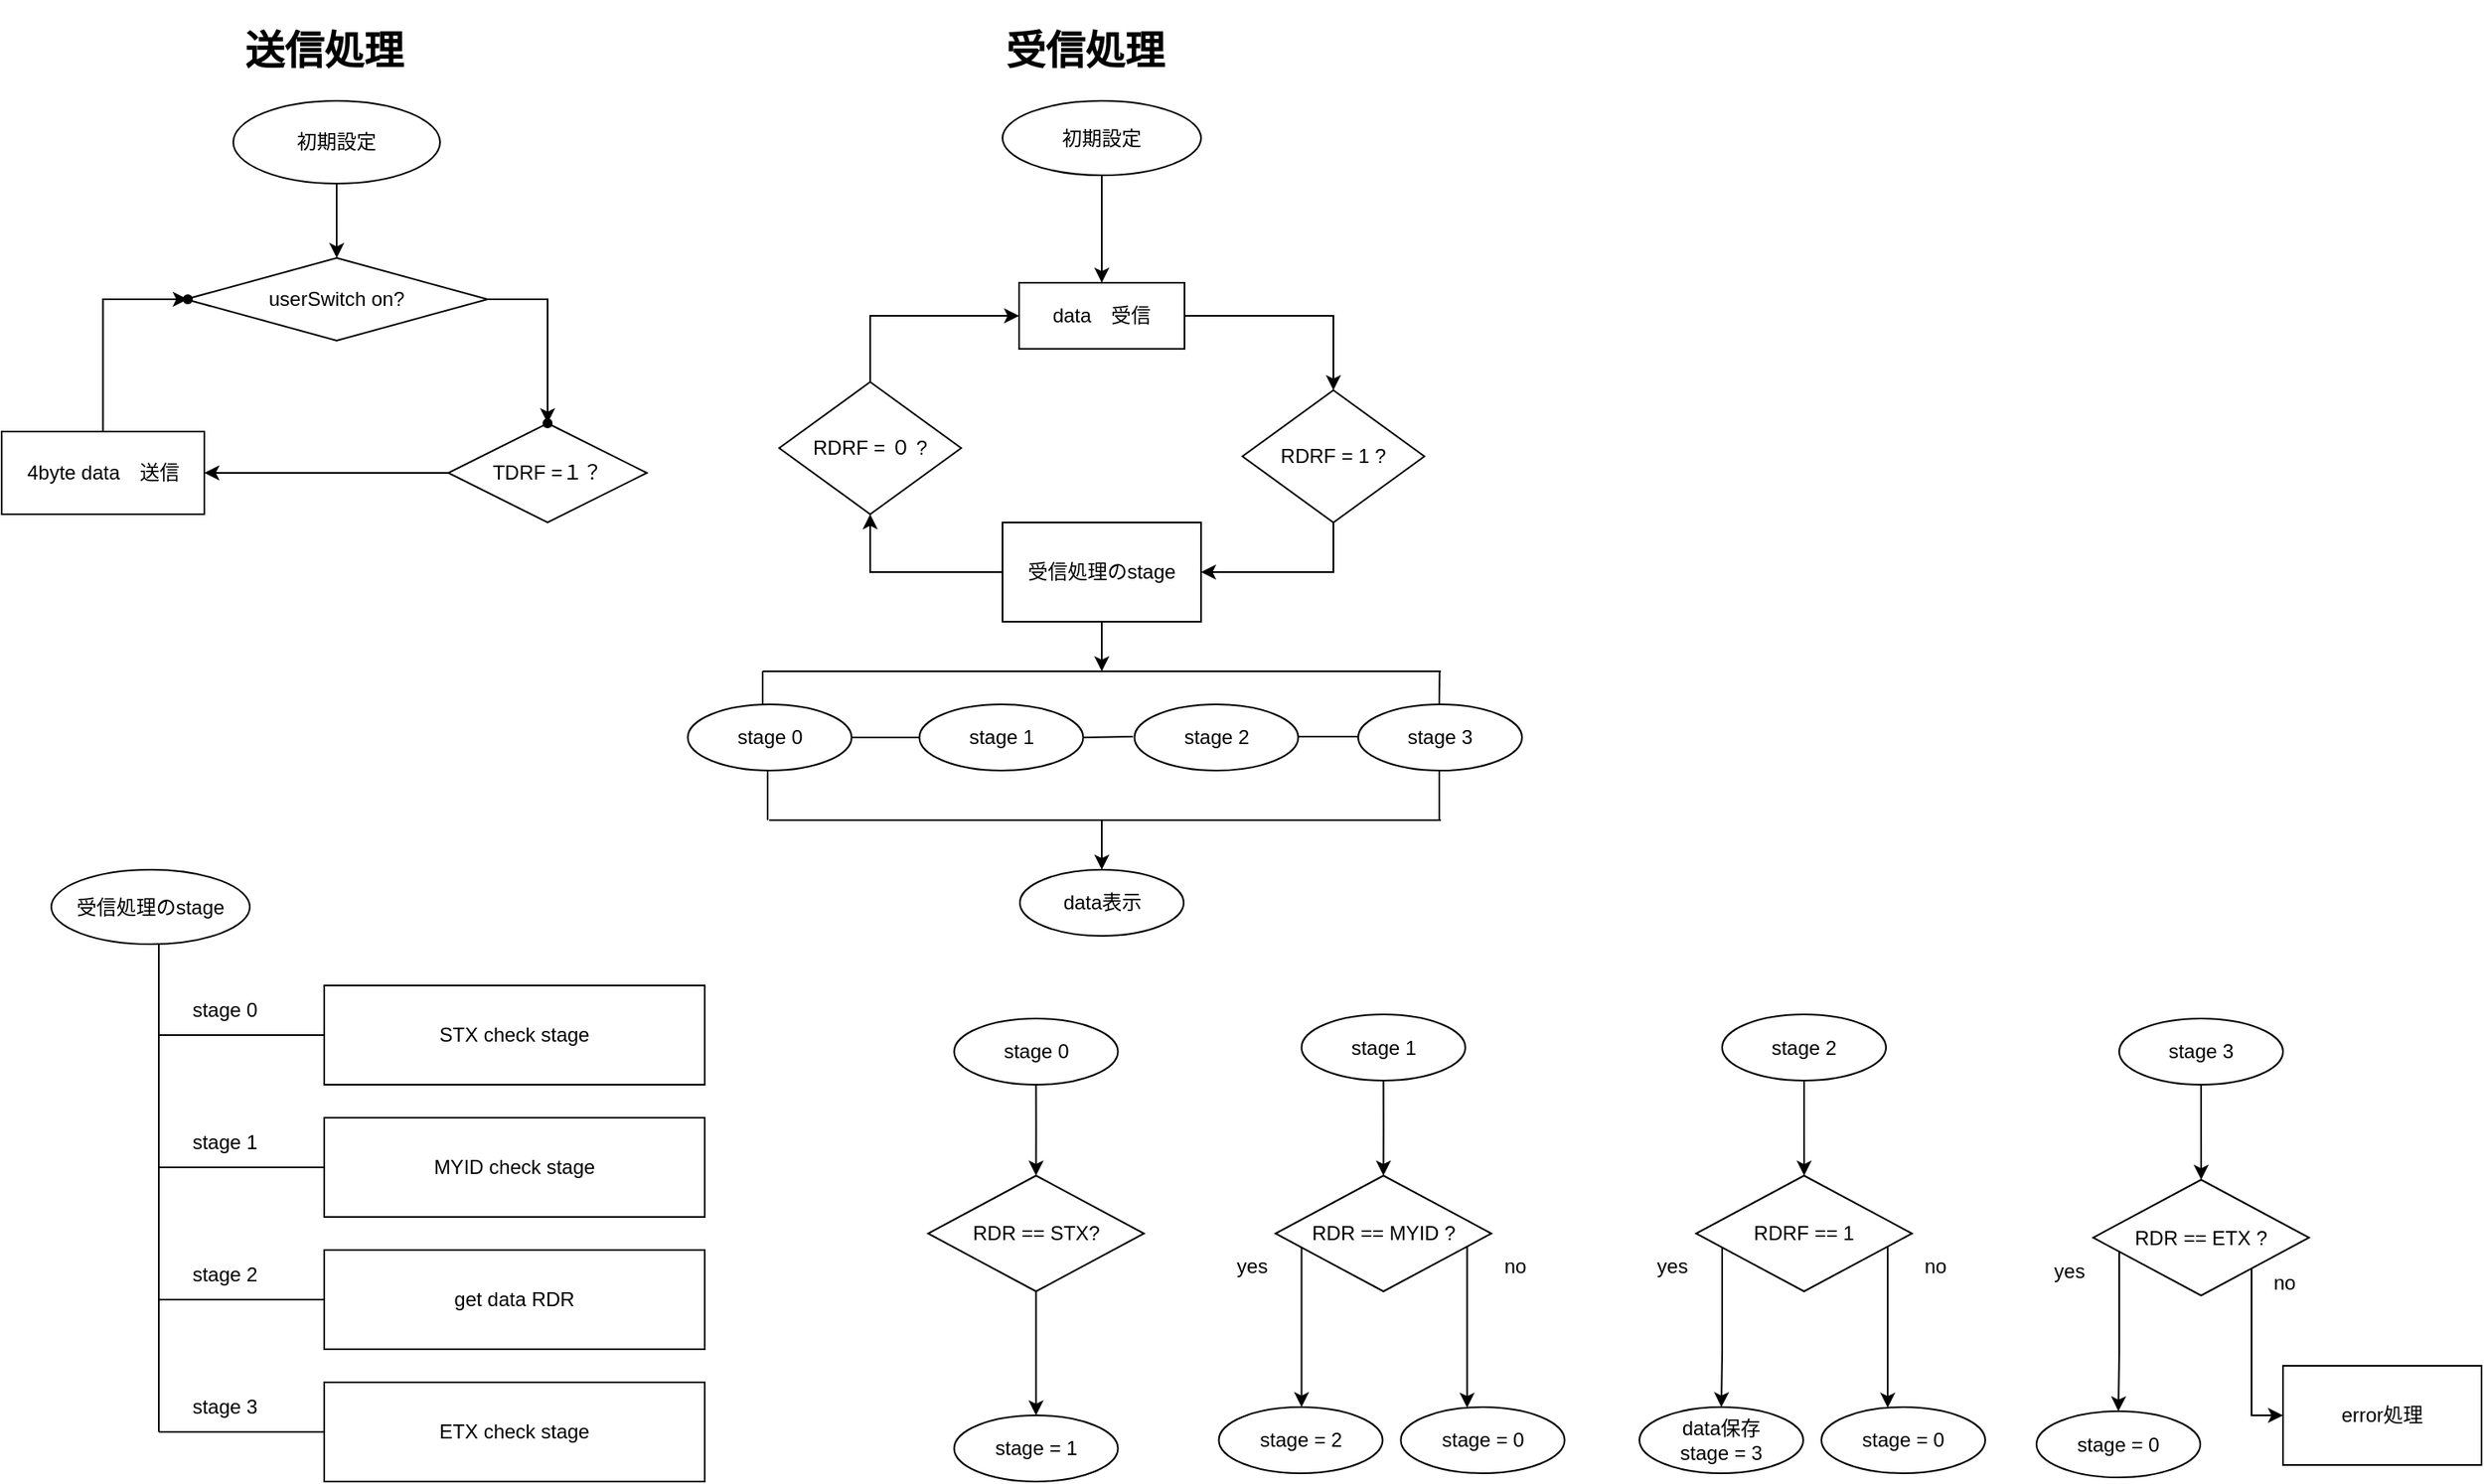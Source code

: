 <mxfile version="22.1.3" type="device">
  <diagram id="C5RBs43oDa-KdzZeNtuy" name="Page-1">
    <mxGraphModel dx="1924" dy="599" grid="1" gridSize="10" guides="1" tooltips="1" connect="1" arrows="1" fold="1" page="1" pageScale="1" pageWidth="827" pageHeight="1169" math="0" shadow="0">
      <root>
        <mxCell id="WIyWlLk6GJQsqaUBKTNV-0" />
        <mxCell id="WIyWlLk6GJQsqaUBKTNV-1" parent="WIyWlLk6GJQsqaUBKTNV-0" />
        <mxCell id="ff5ckGvmiDGc_hab8ddk-8" value="" style="edgeStyle=orthogonalEdgeStyle;rounded=0;orthogonalLoop=1;jettySize=auto;html=1;" edge="1" parent="WIyWlLk6GJQsqaUBKTNV-1" source="ff5ckGvmiDGc_hab8ddk-0" target="ff5ckGvmiDGc_hab8ddk-3">
          <mxGeometry relative="1" as="geometry" />
        </mxCell>
        <mxCell id="ff5ckGvmiDGc_hab8ddk-0" value="初期設定" style="ellipse;whiteSpace=wrap;html=1;" vertex="1" parent="WIyWlLk6GJQsqaUBKTNV-1">
          <mxGeometry x="90" y="95" width="125" height="50" as="geometry" />
        </mxCell>
        <mxCell id="ff5ckGvmiDGc_hab8ddk-2" value="&lt;h1 style=&quot;border-color: var(--border-color); text-align: left;&quot;&gt;送信処理&lt;/h1&gt;" style="text;html=1;strokeColor=none;fillColor=none;align=center;verticalAlign=middle;whiteSpace=wrap;rounded=0;" vertex="1" parent="WIyWlLk6GJQsqaUBKTNV-1">
          <mxGeometry x="90" y="50" width="110" height="30" as="geometry" />
        </mxCell>
        <mxCell id="ff5ckGvmiDGc_hab8ddk-10" value="" style="edgeStyle=orthogonalEdgeStyle;rounded=0;orthogonalLoop=1;jettySize=auto;html=1;" edge="1" parent="WIyWlLk6GJQsqaUBKTNV-1" source="ff5ckGvmiDGc_hab8ddk-3" target="ff5ckGvmiDGc_hab8ddk-9">
          <mxGeometry relative="1" as="geometry" />
        </mxCell>
        <mxCell id="ff5ckGvmiDGc_hab8ddk-3" value="userSwitch on?" style="rhombus;whiteSpace=wrap;html=1;" vertex="1" parent="WIyWlLk6GJQsqaUBKTNV-1">
          <mxGeometry x="61.25" y="190" width="182.5" height="50" as="geometry" />
        </mxCell>
        <mxCell id="ff5ckGvmiDGc_hab8ddk-13" value="" style="edgeStyle=orthogonalEdgeStyle;rounded=0;orthogonalLoop=1;jettySize=auto;html=1;" edge="1" parent="WIyWlLk6GJQsqaUBKTNV-1" source="ff5ckGvmiDGc_hab8ddk-5" target="ff5ckGvmiDGc_hab8ddk-12">
          <mxGeometry relative="1" as="geometry">
            <Array as="points">
              <mxPoint x="11" y="215" />
            </Array>
          </mxGeometry>
        </mxCell>
        <mxCell id="ff5ckGvmiDGc_hab8ddk-5" value="4byte data　送信" style="rounded=0;whiteSpace=wrap;html=1;" vertex="1" parent="WIyWlLk6GJQsqaUBKTNV-1">
          <mxGeometry x="-50" y="295" width="122.5" height="50" as="geometry" />
        </mxCell>
        <mxCell id="ff5ckGvmiDGc_hab8ddk-11" value="" style="edgeStyle=orthogonalEdgeStyle;rounded=0;orthogonalLoop=1;jettySize=auto;html=1;" edge="1" parent="WIyWlLk6GJQsqaUBKTNV-1" source="ff5ckGvmiDGc_hab8ddk-7" target="ff5ckGvmiDGc_hab8ddk-5">
          <mxGeometry relative="1" as="geometry" />
        </mxCell>
        <mxCell id="ff5ckGvmiDGc_hab8ddk-7" value="TDRF =１？" style="rhombus;whiteSpace=wrap;html=1;" vertex="1" parent="WIyWlLk6GJQsqaUBKTNV-1">
          <mxGeometry x="220" y="290" width="120" height="60" as="geometry" />
        </mxCell>
        <mxCell id="ff5ckGvmiDGc_hab8ddk-9" value="" style="shape=waypoint;sketch=0;size=6;pointerEvents=1;points=[];fillColor=default;resizable=0;rotatable=0;perimeter=centerPerimeter;snapToPoint=1;" vertex="1" parent="WIyWlLk6GJQsqaUBKTNV-1">
          <mxGeometry x="270" y="280" width="20" height="20" as="geometry" />
        </mxCell>
        <mxCell id="ff5ckGvmiDGc_hab8ddk-12" value="" style="shape=waypoint;sketch=0;size=6;pointerEvents=1;points=[];fillColor=default;resizable=0;rotatable=0;perimeter=centerPerimeter;snapToPoint=1;rounded=0;" vertex="1" parent="WIyWlLk6GJQsqaUBKTNV-1">
          <mxGeometry x="52.5" y="205" width="20" height="20" as="geometry" />
        </mxCell>
        <mxCell id="ff5ckGvmiDGc_hab8ddk-14" value="&lt;h1 style=&quot;border-color: var(--border-color); text-align: left;&quot;&gt;受信処理&lt;/h1&gt;" style="text;html=1;strokeColor=none;fillColor=none;align=center;verticalAlign=middle;whiteSpace=wrap;rounded=0;" vertex="1" parent="WIyWlLk6GJQsqaUBKTNV-1">
          <mxGeometry x="540" y="50" width="130" height="30" as="geometry" />
        </mxCell>
        <mxCell id="ff5ckGvmiDGc_hab8ddk-26" value="" style="edgeStyle=orthogonalEdgeStyle;rounded=0;orthogonalLoop=1;jettySize=auto;html=1;" edge="1" parent="WIyWlLk6GJQsqaUBKTNV-1" source="ff5ckGvmiDGc_hab8ddk-15" target="ff5ckGvmiDGc_hab8ddk-17">
          <mxGeometry relative="1" as="geometry" />
        </mxCell>
        <mxCell id="ff5ckGvmiDGc_hab8ddk-15" value="初期設定" style="ellipse;whiteSpace=wrap;html=1;" vertex="1" parent="WIyWlLk6GJQsqaUBKTNV-1">
          <mxGeometry x="555" y="95" width="120" height="45" as="geometry" />
        </mxCell>
        <mxCell id="ff5ckGvmiDGc_hab8ddk-25" value="" style="edgeStyle=orthogonalEdgeStyle;rounded=0;orthogonalLoop=1;jettySize=auto;html=1;" edge="1" parent="WIyWlLk6GJQsqaUBKTNV-1" source="ff5ckGvmiDGc_hab8ddk-17" target="ff5ckGvmiDGc_hab8ddk-19">
          <mxGeometry relative="1" as="geometry" />
        </mxCell>
        <mxCell id="ff5ckGvmiDGc_hab8ddk-17" value="data　受信" style="rounded=0;whiteSpace=wrap;html=1;" vertex="1" parent="WIyWlLk6GJQsqaUBKTNV-1">
          <mxGeometry x="565" y="205" width="100" height="40" as="geometry" />
        </mxCell>
        <mxCell id="ff5ckGvmiDGc_hab8ddk-23" value="" style="edgeStyle=orthogonalEdgeStyle;rounded=0;orthogonalLoop=1;jettySize=auto;html=1;" edge="1" parent="WIyWlLk6GJQsqaUBKTNV-1" source="ff5ckGvmiDGc_hab8ddk-18" target="ff5ckGvmiDGc_hab8ddk-17">
          <mxGeometry relative="1" as="geometry">
            <Array as="points">
              <mxPoint x="475" y="225" />
            </Array>
          </mxGeometry>
        </mxCell>
        <mxCell id="ff5ckGvmiDGc_hab8ddk-18" value="RDRF = ０ ?" style="rhombus;whiteSpace=wrap;html=1;" vertex="1" parent="WIyWlLk6GJQsqaUBKTNV-1">
          <mxGeometry x="420" y="265" width="110" height="80" as="geometry" />
        </mxCell>
        <mxCell id="ff5ckGvmiDGc_hab8ddk-21" value="" style="edgeStyle=orthogonalEdgeStyle;rounded=0;orthogonalLoop=1;jettySize=auto;html=1;" edge="1" parent="WIyWlLk6GJQsqaUBKTNV-1" source="ff5ckGvmiDGc_hab8ddk-19" target="ff5ckGvmiDGc_hab8ddk-20">
          <mxGeometry relative="1" as="geometry">
            <Array as="points">
              <mxPoint x="755" y="380" />
            </Array>
          </mxGeometry>
        </mxCell>
        <mxCell id="ff5ckGvmiDGc_hab8ddk-19" value="RDRF = 1 ?" style="rhombus;whiteSpace=wrap;html=1;" vertex="1" parent="WIyWlLk6GJQsqaUBKTNV-1">
          <mxGeometry x="700" y="270" width="110" height="80" as="geometry" />
        </mxCell>
        <mxCell id="ff5ckGvmiDGc_hab8ddk-22" value="" style="edgeStyle=orthogonalEdgeStyle;rounded=0;orthogonalLoop=1;jettySize=auto;html=1;" edge="1" parent="WIyWlLk6GJQsqaUBKTNV-1" source="ff5ckGvmiDGc_hab8ddk-20" target="ff5ckGvmiDGc_hab8ddk-18">
          <mxGeometry relative="1" as="geometry" />
        </mxCell>
        <mxCell id="ff5ckGvmiDGc_hab8ddk-79" value="" style="edgeStyle=orthogonalEdgeStyle;rounded=0;orthogonalLoop=1;jettySize=auto;html=1;" edge="1" parent="WIyWlLk6GJQsqaUBKTNV-1" source="ff5ckGvmiDGc_hab8ddk-20">
          <mxGeometry relative="1" as="geometry">
            <mxPoint x="615" y="440" as="targetPoint" />
          </mxGeometry>
        </mxCell>
        <mxCell id="ff5ckGvmiDGc_hab8ddk-20" value="受信処理のstage" style="rounded=0;whiteSpace=wrap;html=1;" vertex="1" parent="WIyWlLk6GJQsqaUBKTNV-1">
          <mxGeometry x="555" y="350" width="120" height="60" as="geometry" />
        </mxCell>
        <mxCell id="ff5ckGvmiDGc_hab8ddk-29" value="受信処理のstage" style="ellipse;whiteSpace=wrap;html=1;" vertex="1" parent="WIyWlLk6GJQsqaUBKTNV-1">
          <mxGeometry x="-20" y="560" width="120" height="45" as="geometry" />
        </mxCell>
        <mxCell id="ff5ckGvmiDGc_hab8ddk-30" value="" style="endArrow=none;html=1;rounded=0;" edge="1" parent="WIyWlLk6GJQsqaUBKTNV-1">
          <mxGeometry width="50" height="50" relative="1" as="geometry">
            <mxPoint x="45" y="900" as="sourcePoint" />
            <mxPoint x="45" y="605" as="targetPoint" />
          </mxGeometry>
        </mxCell>
        <mxCell id="ff5ckGvmiDGc_hab8ddk-31" value="" style="endArrow=none;html=1;rounded=0;" edge="1" parent="WIyWlLk6GJQsqaUBKTNV-1">
          <mxGeometry width="50" height="50" relative="1" as="geometry">
            <mxPoint x="45" y="660" as="sourcePoint" />
            <mxPoint x="145" y="660" as="targetPoint" />
          </mxGeometry>
        </mxCell>
        <mxCell id="ff5ckGvmiDGc_hab8ddk-32" value="" style="endArrow=none;html=1;rounded=0;" edge="1" parent="WIyWlLk6GJQsqaUBKTNV-1">
          <mxGeometry width="50" height="50" relative="1" as="geometry">
            <mxPoint x="45" y="740" as="sourcePoint" />
            <mxPoint x="145" y="740" as="targetPoint" />
          </mxGeometry>
        </mxCell>
        <mxCell id="ff5ckGvmiDGc_hab8ddk-33" value="" style="endArrow=none;html=1;rounded=0;" edge="1" parent="WIyWlLk6GJQsqaUBKTNV-1">
          <mxGeometry width="50" height="50" relative="1" as="geometry">
            <mxPoint x="45" y="900" as="sourcePoint" />
            <mxPoint x="145" y="900" as="targetPoint" />
          </mxGeometry>
        </mxCell>
        <mxCell id="ff5ckGvmiDGc_hab8ddk-34" value="" style="endArrow=none;html=1;rounded=0;" edge="1" parent="WIyWlLk6GJQsqaUBKTNV-1">
          <mxGeometry width="50" height="50" relative="1" as="geometry">
            <mxPoint x="45" y="820" as="sourcePoint" />
            <mxPoint x="145" y="820" as="targetPoint" />
          </mxGeometry>
        </mxCell>
        <mxCell id="ff5ckGvmiDGc_hab8ddk-35" value="STX check stage" style="rounded=0;whiteSpace=wrap;html=1;" vertex="1" parent="WIyWlLk6GJQsqaUBKTNV-1">
          <mxGeometry x="145" y="630" width="230" height="60" as="geometry" />
        </mxCell>
        <mxCell id="ff5ckGvmiDGc_hab8ddk-36" value="MYID check stage" style="rounded=0;whiteSpace=wrap;html=1;" vertex="1" parent="WIyWlLk6GJQsqaUBKTNV-1">
          <mxGeometry x="145" y="710" width="230" height="60" as="geometry" />
        </mxCell>
        <mxCell id="ff5ckGvmiDGc_hab8ddk-37" value="get data RDR" style="rounded=0;whiteSpace=wrap;html=1;" vertex="1" parent="WIyWlLk6GJQsqaUBKTNV-1">
          <mxGeometry x="145" y="790" width="230" height="60" as="geometry" />
        </mxCell>
        <mxCell id="ff5ckGvmiDGc_hab8ddk-38" value="ETX check stage" style="rounded=0;whiteSpace=wrap;html=1;" vertex="1" parent="WIyWlLk6GJQsqaUBKTNV-1">
          <mxGeometry x="145" y="870" width="230" height="60" as="geometry" />
        </mxCell>
        <mxCell id="ff5ckGvmiDGc_hab8ddk-39" value="stage&amp;nbsp;0" style="text;html=1;strokeColor=none;fillColor=none;align=center;verticalAlign=middle;whiteSpace=wrap;rounded=0;" vertex="1" parent="WIyWlLk6GJQsqaUBKTNV-1">
          <mxGeometry x="55" y="630" width="60" height="30" as="geometry" />
        </mxCell>
        <mxCell id="ff5ckGvmiDGc_hab8ddk-40" value="stage&amp;nbsp;1" style="text;html=1;strokeColor=none;fillColor=none;align=center;verticalAlign=middle;whiteSpace=wrap;rounded=0;" vertex="1" parent="WIyWlLk6GJQsqaUBKTNV-1">
          <mxGeometry x="55" y="710" width="60" height="30" as="geometry" />
        </mxCell>
        <mxCell id="ff5ckGvmiDGc_hab8ddk-41" value="stage&amp;nbsp;2" style="text;html=1;strokeColor=none;fillColor=none;align=center;verticalAlign=middle;whiteSpace=wrap;rounded=0;" vertex="1" parent="WIyWlLk6GJQsqaUBKTNV-1">
          <mxGeometry x="55" y="790" width="60" height="30" as="geometry" />
        </mxCell>
        <mxCell id="ff5ckGvmiDGc_hab8ddk-42" value="stage&amp;nbsp;3" style="text;html=1;strokeColor=none;fillColor=none;align=center;verticalAlign=middle;whiteSpace=wrap;rounded=0;" vertex="1" parent="WIyWlLk6GJQsqaUBKTNV-1">
          <mxGeometry x="55" y="870" width="60" height="30" as="geometry" />
        </mxCell>
        <mxCell id="ff5ckGvmiDGc_hab8ddk-55" value="" style="edgeStyle=orthogonalEdgeStyle;rounded=0;orthogonalLoop=1;jettySize=auto;html=1;" edge="1" parent="WIyWlLk6GJQsqaUBKTNV-1" source="ff5ckGvmiDGc_hab8ddk-45" target="ff5ckGvmiDGc_hab8ddk-51">
          <mxGeometry relative="1" as="geometry" />
        </mxCell>
        <mxCell id="ff5ckGvmiDGc_hab8ddk-45" value="stage 0" style="ellipse;whiteSpace=wrap;html=1;" vertex="1" parent="WIyWlLk6GJQsqaUBKTNV-1">
          <mxGeometry x="525.75" y="650" width="99" height="40" as="geometry" />
        </mxCell>
        <mxCell id="ff5ckGvmiDGc_hab8ddk-56" value="" style="edgeStyle=orthogonalEdgeStyle;rounded=0;orthogonalLoop=1;jettySize=auto;html=1;" edge="1" parent="WIyWlLk6GJQsqaUBKTNV-1" source="ff5ckGvmiDGc_hab8ddk-51" target="ff5ckGvmiDGc_hab8ddk-53">
          <mxGeometry relative="1" as="geometry" />
        </mxCell>
        <mxCell id="ff5ckGvmiDGc_hab8ddk-51" value="RDR == STX?" style="rhombus;whiteSpace=wrap;html=1;" vertex="1" parent="WIyWlLk6GJQsqaUBKTNV-1">
          <mxGeometry x="510" y="745" width="130.5" height="70" as="geometry" />
        </mxCell>
        <mxCell id="ff5ckGvmiDGc_hab8ddk-53" value="stage = 1" style="ellipse;whiteSpace=wrap;html=1;" vertex="1" parent="WIyWlLk6GJQsqaUBKTNV-1">
          <mxGeometry x="525.75" y="890" width="99" height="40" as="geometry" />
        </mxCell>
        <mxCell id="ff5ckGvmiDGc_hab8ddk-59" value="" style="edgeStyle=orthogonalEdgeStyle;rounded=0;orthogonalLoop=1;jettySize=auto;html=1;" edge="1" parent="WIyWlLk6GJQsqaUBKTNV-1" source="ff5ckGvmiDGc_hab8ddk-57" target="ff5ckGvmiDGc_hab8ddk-58">
          <mxGeometry relative="1" as="geometry" />
        </mxCell>
        <mxCell id="ff5ckGvmiDGc_hab8ddk-57" value="stage 1" style="ellipse;whiteSpace=wrap;html=1;" vertex="1" parent="WIyWlLk6GJQsqaUBKTNV-1">
          <mxGeometry x="735.75" y="647.5" width="99" height="40" as="geometry" />
        </mxCell>
        <mxCell id="ff5ckGvmiDGc_hab8ddk-61" value="" style="edgeStyle=orthogonalEdgeStyle;rounded=0;orthogonalLoop=1;jettySize=auto;html=1;" edge="1" parent="WIyWlLk6GJQsqaUBKTNV-1" source="ff5ckGvmiDGc_hab8ddk-58" target="ff5ckGvmiDGc_hab8ddk-60">
          <mxGeometry relative="1" as="geometry">
            <Array as="points">
              <mxPoint x="735.75" y="850" />
            </Array>
          </mxGeometry>
        </mxCell>
        <mxCell id="ff5ckGvmiDGc_hab8ddk-64" value="" style="edgeStyle=orthogonalEdgeStyle;rounded=0;orthogonalLoop=1;jettySize=auto;html=1;" edge="1" parent="WIyWlLk6GJQsqaUBKTNV-1" source="ff5ckGvmiDGc_hab8ddk-58" target="ff5ckGvmiDGc_hab8ddk-63">
          <mxGeometry relative="1" as="geometry">
            <Array as="points">
              <mxPoint x="845.75" y="785" />
              <mxPoint x="845.75" y="785" />
            </Array>
          </mxGeometry>
        </mxCell>
        <mxCell id="ff5ckGvmiDGc_hab8ddk-58" value="RDR == MYID ?" style="rhombus;whiteSpace=wrap;html=1;" vertex="1" parent="WIyWlLk6GJQsqaUBKTNV-1">
          <mxGeometry x="720" y="745" width="130.5" height="70" as="geometry" />
        </mxCell>
        <mxCell id="ff5ckGvmiDGc_hab8ddk-60" value="stage = 2" style="ellipse;whiteSpace=wrap;html=1;" vertex="1" parent="WIyWlLk6GJQsqaUBKTNV-1">
          <mxGeometry x="685.75" y="885" width="99" height="40" as="geometry" />
        </mxCell>
        <mxCell id="ff5ckGvmiDGc_hab8ddk-63" value="stage = 0" style="ellipse;whiteSpace=wrap;html=1;" vertex="1" parent="WIyWlLk6GJQsqaUBKTNV-1">
          <mxGeometry x="795.75" y="885" width="99" height="40" as="geometry" />
        </mxCell>
        <mxCell id="ff5ckGvmiDGc_hab8ddk-65" value="yes" style="text;html=1;strokeColor=none;fillColor=none;align=center;verticalAlign=middle;whiteSpace=wrap;rounded=0;" vertex="1" parent="WIyWlLk6GJQsqaUBKTNV-1">
          <mxGeometry x="675.75" y="785" width="60" height="30" as="geometry" />
        </mxCell>
        <mxCell id="ff5ckGvmiDGc_hab8ddk-67" value="no" style="text;html=1;strokeColor=none;fillColor=none;align=center;verticalAlign=middle;whiteSpace=wrap;rounded=0;" vertex="1" parent="WIyWlLk6GJQsqaUBKTNV-1">
          <mxGeometry x="834.75" y="785" width="60" height="30" as="geometry" />
        </mxCell>
        <mxCell id="ff5ckGvmiDGc_hab8ddk-68" value="" style="edgeStyle=orthogonalEdgeStyle;rounded=0;orthogonalLoop=1;jettySize=auto;html=1;" edge="1" parent="WIyWlLk6GJQsqaUBKTNV-1" source="ff5ckGvmiDGc_hab8ddk-69" target="ff5ckGvmiDGc_hab8ddk-72">
          <mxGeometry relative="1" as="geometry" />
        </mxCell>
        <mxCell id="ff5ckGvmiDGc_hab8ddk-69" value="stage 2" style="ellipse;whiteSpace=wrap;html=1;" vertex="1" parent="WIyWlLk6GJQsqaUBKTNV-1">
          <mxGeometry x="990" y="647.5" width="99" height="40" as="geometry" />
        </mxCell>
        <mxCell id="ff5ckGvmiDGc_hab8ddk-70" value="" style="edgeStyle=orthogonalEdgeStyle;rounded=0;orthogonalLoop=1;jettySize=auto;html=1;" edge="1" parent="WIyWlLk6GJQsqaUBKTNV-1" source="ff5ckGvmiDGc_hab8ddk-72" target="ff5ckGvmiDGc_hab8ddk-73">
          <mxGeometry relative="1" as="geometry">
            <Array as="points">
              <mxPoint x="990" y="850" />
            </Array>
          </mxGeometry>
        </mxCell>
        <mxCell id="ff5ckGvmiDGc_hab8ddk-71" value="" style="edgeStyle=orthogonalEdgeStyle;rounded=0;orthogonalLoop=1;jettySize=auto;html=1;" edge="1" parent="WIyWlLk6GJQsqaUBKTNV-1" source="ff5ckGvmiDGc_hab8ddk-72" target="ff5ckGvmiDGc_hab8ddk-74">
          <mxGeometry relative="1" as="geometry">
            <Array as="points">
              <mxPoint x="1100" y="785" />
              <mxPoint x="1100" y="785" />
            </Array>
          </mxGeometry>
        </mxCell>
        <mxCell id="ff5ckGvmiDGc_hab8ddk-72" value="RDRF == 1" style="rhombus;whiteSpace=wrap;html=1;" vertex="1" parent="WIyWlLk6GJQsqaUBKTNV-1">
          <mxGeometry x="974.25" y="745" width="130.5" height="70" as="geometry" />
        </mxCell>
        <mxCell id="ff5ckGvmiDGc_hab8ddk-73" value="data保存&lt;br&gt;stage = 3" style="ellipse;whiteSpace=wrap;html=1;" vertex="1" parent="WIyWlLk6GJQsqaUBKTNV-1">
          <mxGeometry x="940" y="885" width="99" height="40" as="geometry" />
        </mxCell>
        <mxCell id="ff5ckGvmiDGc_hab8ddk-74" value="stage = 0" style="ellipse;whiteSpace=wrap;html=1;" vertex="1" parent="WIyWlLk6GJQsqaUBKTNV-1">
          <mxGeometry x="1050" y="885" width="99" height="40" as="geometry" />
        </mxCell>
        <mxCell id="ff5ckGvmiDGc_hab8ddk-75" value="yes" style="text;html=1;strokeColor=none;fillColor=none;align=center;verticalAlign=middle;whiteSpace=wrap;rounded=0;" vertex="1" parent="WIyWlLk6GJQsqaUBKTNV-1">
          <mxGeometry x="930" y="785" width="60" height="30" as="geometry" />
        </mxCell>
        <mxCell id="ff5ckGvmiDGc_hab8ddk-76" value="no" style="text;html=1;strokeColor=none;fillColor=none;align=center;verticalAlign=middle;whiteSpace=wrap;rounded=0;" vertex="1" parent="WIyWlLk6GJQsqaUBKTNV-1">
          <mxGeometry x="1089" y="785" width="60" height="30" as="geometry" />
        </mxCell>
        <mxCell id="ff5ckGvmiDGc_hab8ddk-86" value="" style="edgeStyle=orthogonalEdgeStyle;rounded=0;orthogonalLoop=1;jettySize=auto;html=1;" edge="1" parent="WIyWlLk6GJQsqaUBKTNV-1" source="ff5ckGvmiDGc_hab8ddk-87" target="ff5ckGvmiDGc_hab8ddk-90">
          <mxGeometry relative="1" as="geometry" />
        </mxCell>
        <mxCell id="ff5ckGvmiDGc_hab8ddk-87" value="stage 3" style="ellipse;whiteSpace=wrap;html=1;" vertex="1" parent="WIyWlLk6GJQsqaUBKTNV-1">
          <mxGeometry x="1230" y="650" width="99" height="40" as="geometry" />
        </mxCell>
        <mxCell id="ff5ckGvmiDGc_hab8ddk-88" value="" style="edgeStyle=orthogonalEdgeStyle;rounded=0;orthogonalLoop=1;jettySize=auto;html=1;" edge="1" parent="WIyWlLk6GJQsqaUBKTNV-1" source="ff5ckGvmiDGc_hab8ddk-90" target="ff5ckGvmiDGc_hab8ddk-91">
          <mxGeometry relative="1" as="geometry">
            <Array as="points">
              <mxPoint x="1230" y="852.5" />
            </Array>
          </mxGeometry>
        </mxCell>
        <mxCell id="ff5ckGvmiDGc_hab8ddk-89" value="" style="edgeStyle=orthogonalEdgeStyle;rounded=0;orthogonalLoop=1;jettySize=auto;html=1;entryX=0;entryY=0.5;entryDx=0;entryDy=0;" edge="1" parent="WIyWlLk6GJQsqaUBKTNV-1" source="ff5ckGvmiDGc_hab8ddk-90" target="ff5ckGvmiDGc_hab8ddk-95">
          <mxGeometry relative="1" as="geometry">
            <Array as="points">
              <mxPoint x="1310" y="890" />
            </Array>
            <mxPoint x="1330.058" y="887.867" as="targetPoint" />
          </mxGeometry>
        </mxCell>
        <mxCell id="ff5ckGvmiDGc_hab8ddk-90" value="RDR == ETX ?" style="rhombus;whiteSpace=wrap;html=1;" vertex="1" parent="WIyWlLk6GJQsqaUBKTNV-1">
          <mxGeometry x="1214.25" y="747.5" width="130.5" height="70" as="geometry" />
        </mxCell>
        <mxCell id="ff5ckGvmiDGc_hab8ddk-91" value="stage = 0" style="ellipse;whiteSpace=wrap;html=1;" vertex="1" parent="WIyWlLk6GJQsqaUBKTNV-1">
          <mxGeometry x="1180" y="887.5" width="99" height="40" as="geometry" />
        </mxCell>
        <mxCell id="ff5ckGvmiDGc_hab8ddk-93" value="yes" style="text;html=1;strokeColor=none;fillColor=none;align=center;verticalAlign=middle;whiteSpace=wrap;rounded=0;" vertex="1" parent="WIyWlLk6GJQsqaUBKTNV-1">
          <mxGeometry x="1170" y="787.5" width="60" height="30" as="geometry" />
        </mxCell>
        <mxCell id="ff5ckGvmiDGc_hab8ddk-94" value="no" style="text;html=1;strokeColor=none;fillColor=none;align=center;verticalAlign=middle;whiteSpace=wrap;rounded=0;" vertex="1" parent="WIyWlLk6GJQsqaUBKTNV-1">
          <mxGeometry x="1300" y="795" width="60" height="30" as="geometry" />
        </mxCell>
        <mxCell id="ff5ckGvmiDGc_hab8ddk-95" value="error処理" style="rounded=0;whiteSpace=wrap;html=1;" vertex="1" parent="WIyWlLk6GJQsqaUBKTNV-1">
          <mxGeometry x="1329" y="860" width="120" height="60" as="geometry" />
        </mxCell>
        <mxCell id="ff5ckGvmiDGc_hab8ddk-99" value="stage 0" style="ellipse;whiteSpace=wrap;html=1;" vertex="1" parent="WIyWlLk6GJQsqaUBKTNV-1">
          <mxGeometry x="364.75" y="460" width="99" height="40" as="geometry" />
        </mxCell>
        <mxCell id="ff5ckGvmiDGc_hab8ddk-100" value="stage 1" style="ellipse;whiteSpace=wrap;html=1;" vertex="1" parent="WIyWlLk6GJQsqaUBKTNV-1">
          <mxGeometry x="504.75" y="460" width="99" height="40" as="geometry" />
        </mxCell>
        <mxCell id="ff5ckGvmiDGc_hab8ddk-101" value="stage 2" style="ellipse;whiteSpace=wrap;html=1;" vertex="1" parent="WIyWlLk6GJQsqaUBKTNV-1">
          <mxGeometry x="634.75" y="460" width="99" height="40" as="geometry" />
        </mxCell>
        <mxCell id="ff5ckGvmiDGc_hab8ddk-102" value="stage 3" style="ellipse;whiteSpace=wrap;html=1;" vertex="1" parent="WIyWlLk6GJQsqaUBKTNV-1">
          <mxGeometry x="770" y="460" width="99" height="40" as="geometry" />
        </mxCell>
        <mxCell id="ff5ckGvmiDGc_hab8ddk-103" value="" style="endArrow=none;html=1;rounded=0;" edge="1" parent="WIyWlLk6GJQsqaUBKTNV-1">
          <mxGeometry width="50" height="50" relative="1" as="geometry">
            <mxPoint x="410" y="460" as="sourcePoint" />
            <mxPoint x="410" y="440" as="targetPoint" />
          </mxGeometry>
        </mxCell>
        <mxCell id="ff5ckGvmiDGc_hab8ddk-104" value="" style="endArrow=none;html=1;rounded=0;" edge="1" parent="WIyWlLk6GJQsqaUBKTNV-1">
          <mxGeometry width="50" height="50" relative="1" as="geometry">
            <mxPoint x="818.97" y="460" as="sourcePoint" />
            <mxPoint x="819.22" y="440" as="targetPoint" />
          </mxGeometry>
        </mxCell>
        <mxCell id="ff5ckGvmiDGc_hab8ddk-105" value="" style="endArrow=none;html=1;rounded=0;" edge="1" parent="WIyWlLk6GJQsqaUBKTNV-1">
          <mxGeometry width="50" height="50" relative="1" as="geometry">
            <mxPoint x="410" y="440" as="sourcePoint" />
            <mxPoint x="820" y="440" as="targetPoint" />
          </mxGeometry>
        </mxCell>
        <mxCell id="ff5ckGvmiDGc_hab8ddk-106" value="" style="endArrow=none;html=1;rounded=0;" edge="1" parent="WIyWlLk6GJQsqaUBKTNV-1">
          <mxGeometry width="50" height="50" relative="1" as="geometry">
            <mxPoint x="413" y="530" as="sourcePoint" />
            <mxPoint x="413" y="500" as="targetPoint" />
          </mxGeometry>
        </mxCell>
        <mxCell id="ff5ckGvmiDGc_hab8ddk-107" value="" style="endArrow=none;html=1;rounded=0;" edge="1" parent="WIyWlLk6GJQsqaUBKTNV-1">
          <mxGeometry width="50" height="50" relative="1" as="geometry">
            <mxPoint x="819" y="530" as="sourcePoint" />
            <mxPoint x="819" y="500" as="targetPoint" />
          </mxGeometry>
        </mxCell>
        <mxCell id="ff5ckGvmiDGc_hab8ddk-108" value="" style="endArrow=none;html=1;rounded=0;" edge="1" parent="WIyWlLk6GJQsqaUBKTNV-1">
          <mxGeometry width="50" height="50" relative="1" as="geometry">
            <mxPoint x="414" y="530" as="sourcePoint" />
            <mxPoint x="820" y="530" as="targetPoint" />
          </mxGeometry>
        </mxCell>
        <mxCell id="ff5ckGvmiDGc_hab8ddk-109" value="" style="endArrow=classic;html=1;rounded=0;" edge="1" parent="WIyWlLk6GJQsqaUBKTNV-1">
          <mxGeometry width="50" height="50" relative="1" as="geometry">
            <mxPoint x="615" y="530" as="sourcePoint" />
            <mxPoint x="615" y="560" as="targetPoint" />
          </mxGeometry>
        </mxCell>
        <mxCell id="ff5ckGvmiDGc_hab8ddk-110" value="data表示" style="ellipse;whiteSpace=wrap;html=1;" vertex="1" parent="WIyWlLk6GJQsqaUBKTNV-1">
          <mxGeometry x="565.5" y="560" width="99" height="40" as="geometry" />
        </mxCell>
        <mxCell id="ff5ckGvmiDGc_hab8ddk-111" value="" style="endArrow=none;html=1;rounded=0;entryX=0;entryY=0.5;entryDx=0;entryDy=0;" edge="1" parent="WIyWlLk6GJQsqaUBKTNV-1" target="ff5ckGvmiDGc_hab8ddk-100">
          <mxGeometry width="50" height="50" relative="1" as="geometry">
            <mxPoint x="463.75" y="480" as="sourcePoint" />
            <mxPoint x="513.75" y="430" as="targetPoint" />
          </mxGeometry>
        </mxCell>
        <mxCell id="ff5ckGvmiDGc_hab8ddk-112" value="" style="endArrow=none;html=1;rounded=0;entryX=0;entryY=0.5;entryDx=0;entryDy=0;" edge="1" parent="WIyWlLk6GJQsqaUBKTNV-1">
          <mxGeometry width="50" height="50" relative="1" as="geometry">
            <mxPoint x="603.75" y="480" as="sourcePoint" />
            <mxPoint x="633.75" y="479.47" as="targetPoint" />
          </mxGeometry>
        </mxCell>
        <mxCell id="ff5ckGvmiDGc_hab8ddk-113" value="" style="endArrow=none;html=1;rounded=0;entryX=0;entryY=0.5;entryDx=0;entryDy=0;" edge="1" parent="WIyWlLk6GJQsqaUBKTNV-1">
          <mxGeometry width="50" height="50" relative="1" as="geometry">
            <mxPoint x="770" y="479.47" as="sourcePoint" />
            <mxPoint x="733.75" y="479.47" as="targetPoint" />
          </mxGeometry>
        </mxCell>
      </root>
    </mxGraphModel>
  </diagram>
</mxfile>

